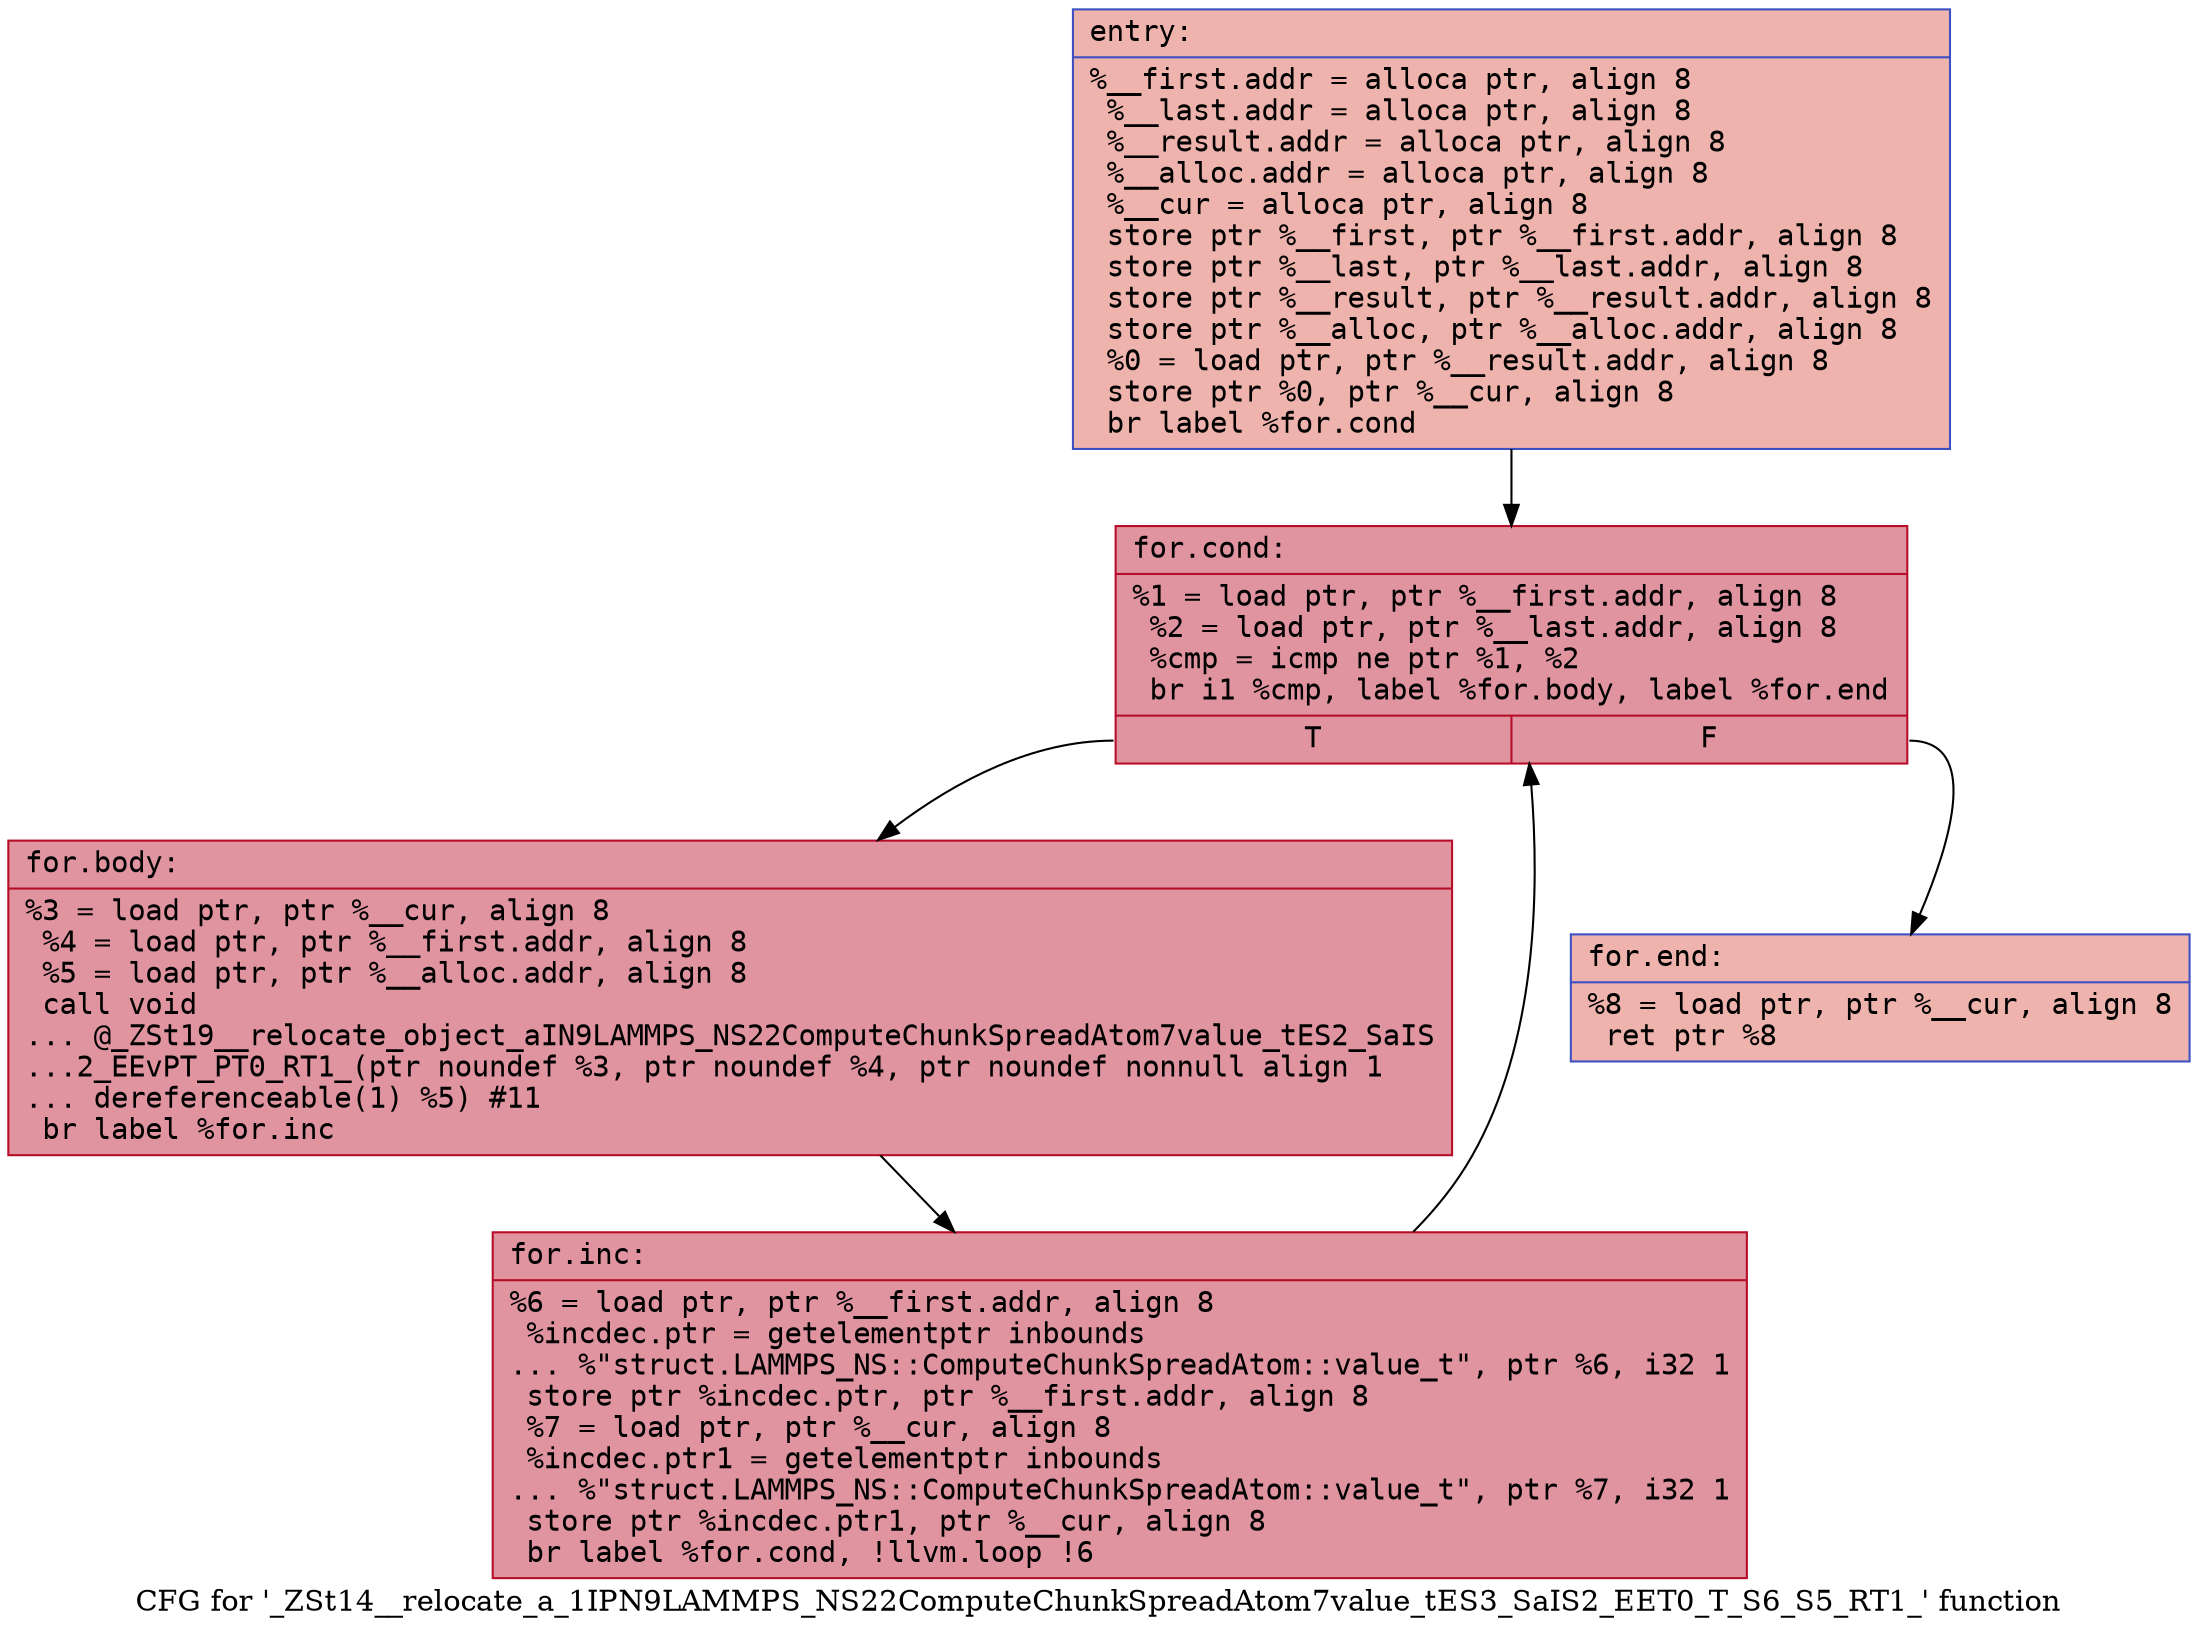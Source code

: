 digraph "CFG for '_ZSt14__relocate_a_1IPN9LAMMPS_NS22ComputeChunkSpreadAtom7value_tES3_SaIS2_EET0_T_S6_S5_RT1_' function" {
	label="CFG for '_ZSt14__relocate_a_1IPN9LAMMPS_NS22ComputeChunkSpreadAtom7value_tES3_SaIS2_EET0_T_S6_S5_RT1_' function";

	Node0x55a8964b1fa0 [shape=record,color="#3d50c3ff", style=filled, fillcolor="#d6524470" fontname="Courier",label="{entry:\l|  %__first.addr = alloca ptr, align 8\l  %__last.addr = alloca ptr, align 8\l  %__result.addr = alloca ptr, align 8\l  %__alloc.addr = alloca ptr, align 8\l  %__cur = alloca ptr, align 8\l  store ptr %__first, ptr %__first.addr, align 8\l  store ptr %__last, ptr %__last.addr, align 8\l  store ptr %__result, ptr %__result.addr, align 8\l  store ptr %__alloc, ptr %__alloc.addr, align 8\l  %0 = load ptr, ptr %__result.addr, align 8\l  store ptr %0, ptr %__cur, align 8\l  br label %for.cond\l}"];
	Node0x55a8964b1fa0 -> Node0x55a8964b2640[tooltip="entry -> for.cond\nProbability 100.00%" ];
	Node0x55a8964b2640 [shape=record,color="#b70d28ff", style=filled, fillcolor="#b70d2870" fontname="Courier",label="{for.cond:\l|  %1 = load ptr, ptr %__first.addr, align 8\l  %2 = load ptr, ptr %__last.addr, align 8\l  %cmp = icmp ne ptr %1, %2\l  br i1 %cmp, label %for.body, label %for.end\l|{<s0>T|<s1>F}}"];
	Node0x55a8964b2640:s0 -> Node0x55a8964b2870[tooltip="for.cond -> for.body\nProbability 96.88%" ];
	Node0x55a8964b2640:s1 -> Node0x55a8964b2a90[tooltip="for.cond -> for.end\nProbability 3.12%" ];
	Node0x55a8964b2870 [shape=record,color="#b70d28ff", style=filled, fillcolor="#b70d2870" fontname="Courier",label="{for.body:\l|  %3 = load ptr, ptr %__cur, align 8\l  %4 = load ptr, ptr %__first.addr, align 8\l  %5 = load ptr, ptr %__alloc.addr, align 8\l  call void\l... @_ZSt19__relocate_object_aIN9LAMMPS_NS22ComputeChunkSpreadAtom7value_tES2_SaIS\l...2_EEvPT_PT0_RT1_(ptr noundef %3, ptr noundef %4, ptr noundef nonnull align 1\l... dereferenceable(1) %5) #11\l  br label %for.inc\l}"];
	Node0x55a8964b2870 -> Node0x55a8964b2e90[tooltip="for.body -> for.inc\nProbability 100.00%" ];
	Node0x55a8964b2e90 [shape=record,color="#b70d28ff", style=filled, fillcolor="#b70d2870" fontname="Courier",label="{for.inc:\l|  %6 = load ptr, ptr %__first.addr, align 8\l  %incdec.ptr = getelementptr inbounds\l... %\"struct.LAMMPS_NS::ComputeChunkSpreadAtom::value_t\", ptr %6, i32 1\l  store ptr %incdec.ptr, ptr %__first.addr, align 8\l  %7 = load ptr, ptr %__cur, align 8\l  %incdec.ptr1 = getelementptr inbounds\l... %\"struct.LAMMPS_NS::ComputeChunkSpreadAtom::value_t\", ptr %7, i32 1\l  store ptr %incdec.ptr1, ptr %__cur, align 8\l  br label %for.cond, !llvm.loop !6\l}"];
	Node0x55a8964b2e90 -> Node0x55a8964b2640[tooltip="for.inc -> for.cond\nProbability 100.00%" ];
	Node0x55a8964b2a90 [shape=record,color="#3d50c3ff", style=filled, fillcolor="#d6524470" fontname="Courier",label="{for.end:\l|  %8 = load ptr, ptr %__cur, align 8\l  ret ptr %8\l}"];
}
